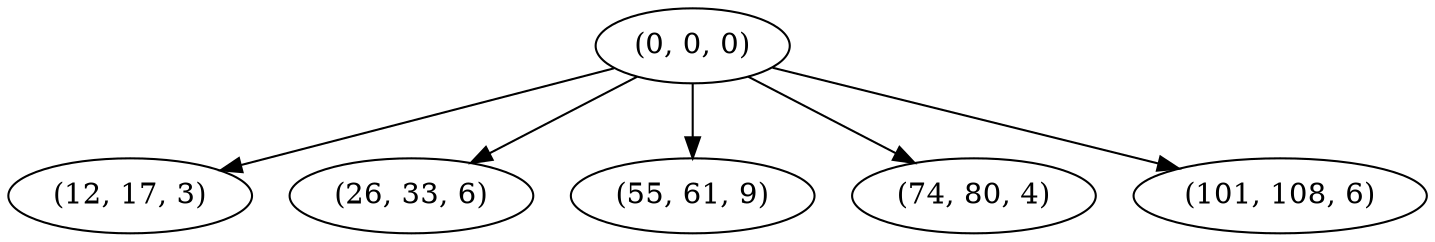 digraph tree {
    "(0, 0, 0)";
    "(12, 17, 3)";
    "(26, 33, 6)";
    "(55, 61, 9)";
    "(74, 80, 4)";
    "(101, 108, 6)";
    "(0, 0, 0)" -> "(12, 17, 3)";
    "(0, 0, 0)" -> "(26, 33, 6)";
    "(0, 0, 0)" -> "(55, 61, 9)";
    "(0, 0, 0)" -> "(74, 80, 4)";
    "(0, 0, 0)" -> "(101, 108, 6)";
}
